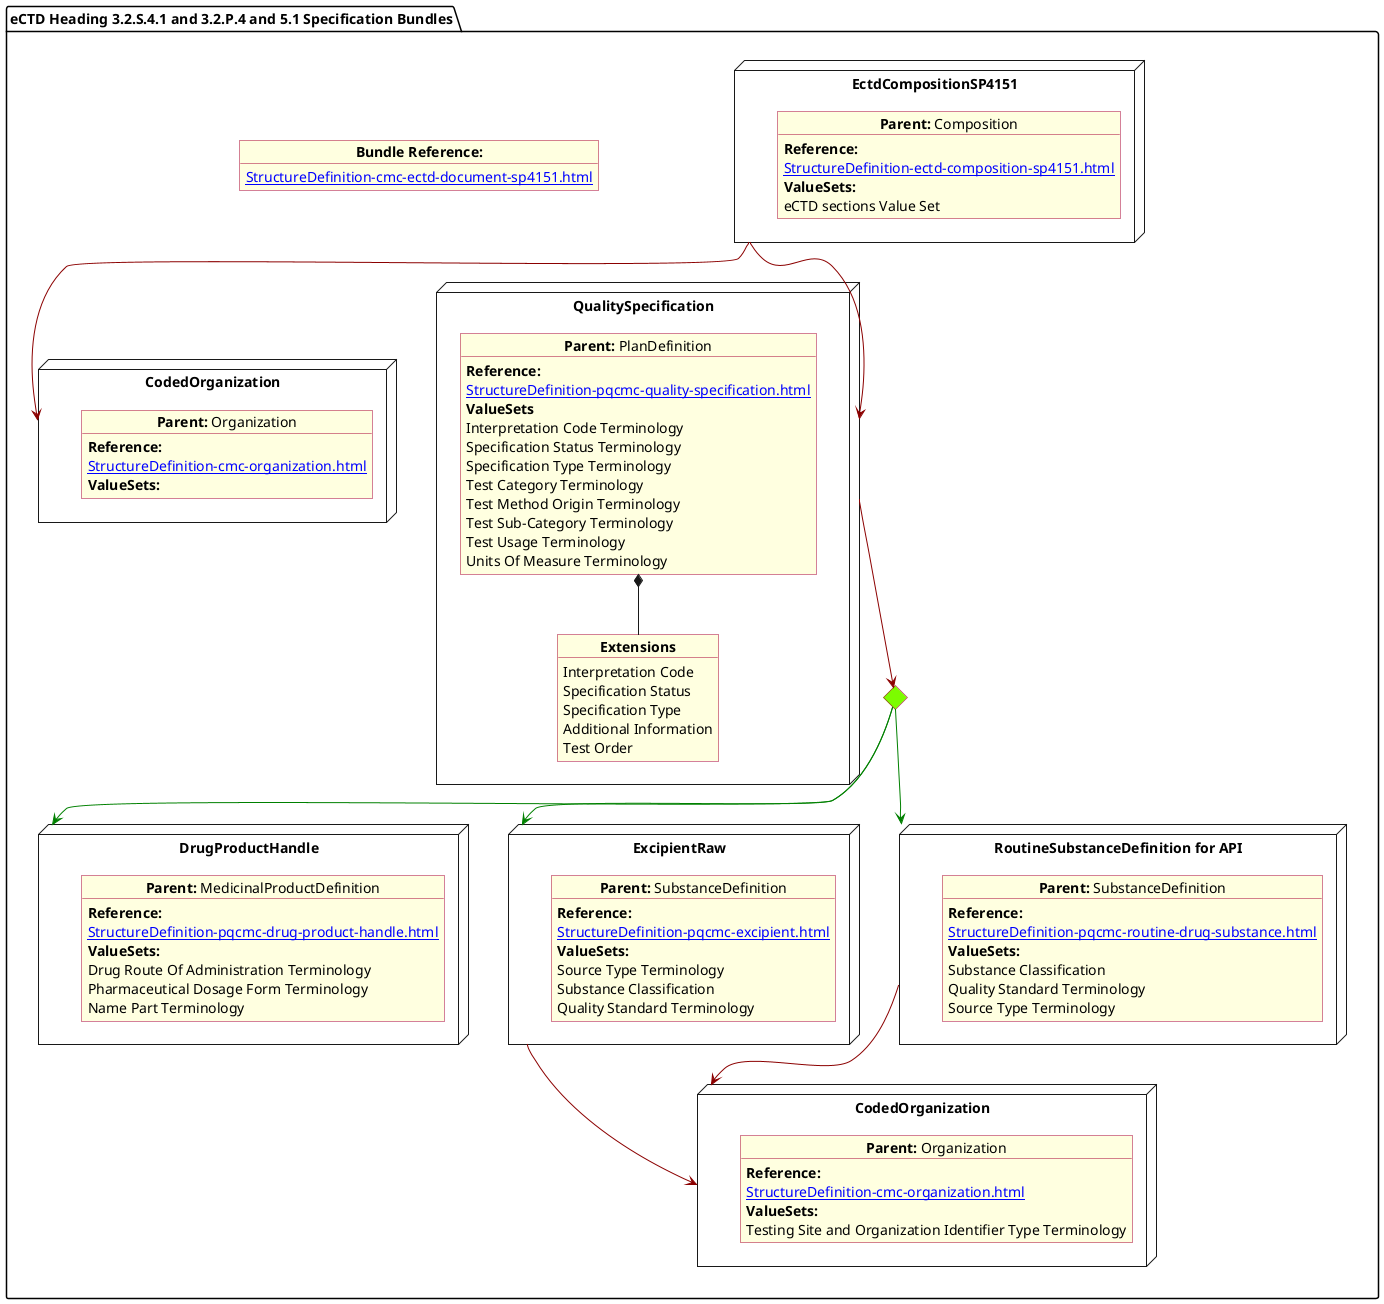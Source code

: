 @startuml Specification
allowmixing
'Mixed model of use case and object
skinparam svgDimensionStyle false
skinparam ObjectBackgroundColor LightYellow
skinparam ObjectBorderColor #A80036
skinparam activityDiamondBorderColor #A80036
skinparam activityDiamondBackgroundColor lawnGreen
skinparam ClassBorderThickness 4

package "eCTD Heading 3.2.S.4.1 and 3.2.P.4 and 5.1 Specification Bundles" as NODES {
  object "**Bundle Reference:**" as objbun {
    [[StructureDefinition-cmc-ectd-document-sp4151.html]]
  }

  node "DrugProductHandle" as NN {

    object "**Parent:** MedicinalProductDefinition" as obj3 {
      **Reference:**
      [[StructureDefinition-pqcmc-drug-product-handle.html]]
      **ValueSets:**
      Drug Route Of Administration Terminology
      Pharmaceutical Dosage Form Terminology
      Name Part Terminology
    }
  }
  node "ExcipientRaw" as N21 {

    object "**Parent:** SubstanceDefinition" as obj22 {
      **Reference:**
      [[StructureDefinition-pqcmc-excipient.html]]
      **ValueSets:**
      Source Type Terminology
      Substance Classification
      Quality Standard Terminology
    }
  }
  node "CodedOrganization" as N21mfg {

    object "**Parent:** Organization" as objTS  {
      **Reference:**
      [[StructureDefinition-cmc-organization.html]]
      **ValueSets:**
      Testing Site and Organization Identifier Type Terminology
    }
  }

  node "EctdCompositionSP4151" as N1 {

    object "**Parent:** Composition" as obj1 {
      **Reference:**
      [[StructureDefinition-ectd-composition-sp4151.html]]
      **ValueSets:**
      eCTD sections Value Set
    }
  }
  node "CodedOrganization" as NMSpon {

    object "**Parent:** Organization" as objDP {
      **Reference:**
      [[StructureDefinition-cmc-organization.html]]
      **ValueSets:**
    }
  }

  node "RoutineSubstanceDefinition for API" as NNS {

    object "**Parent:** SubstanceDefinition" as obj4 {
      **Reference:**
      [[StructureDefinition-pqcmc-routine-drug-substance.html]]
      **ValueSets:**
      Substance Classification
      Quality Standard Terminology
      Source Type Terminology
    }
  }

  diamond CH

  node "QualitySpecification" as N2 {

    object "**Parent:** PlanDefinition" as obj2 {
      **Reference:**
      [[StructureDefinition-pqcmc-quality-specification.html]]
      **ValueSets**
      Interpretation Code Terminology
      Specification Status Terminology
      Specification Type Terminology
      Test Category Terminology
      Test Method Origin Terminology
      Test Sub-Category Terminology
      Test Usage Terminology
      Units Of Measure Terminology
    }
    object "**Extensions**" as objQSEx {
      Interpretation Code
      Specification Status
      Specification Type
      Additional Information
      Test Order
    }
    obj2 *-- objQSEx
  }

  N1 -[#darkred]-> NMSpon
  N1 -[#darkred]-> N2
  N2 -[#darkred]-> CH
  CH -[#green]-> N21
  CH -[#green]-> NNS
  CH -[#green]-> NN
  NNS -[#darkred]-> N21mfg
  N21 -[#darkred]-> N21mfg
}
@enduml